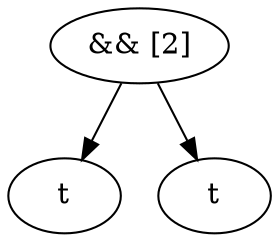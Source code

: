 digraph G {
_ [label="&& [2]"]
_ -> _l [label=""]
_ -> _r [label=""]
_l [label="t"]
_r [label="t"]
}
